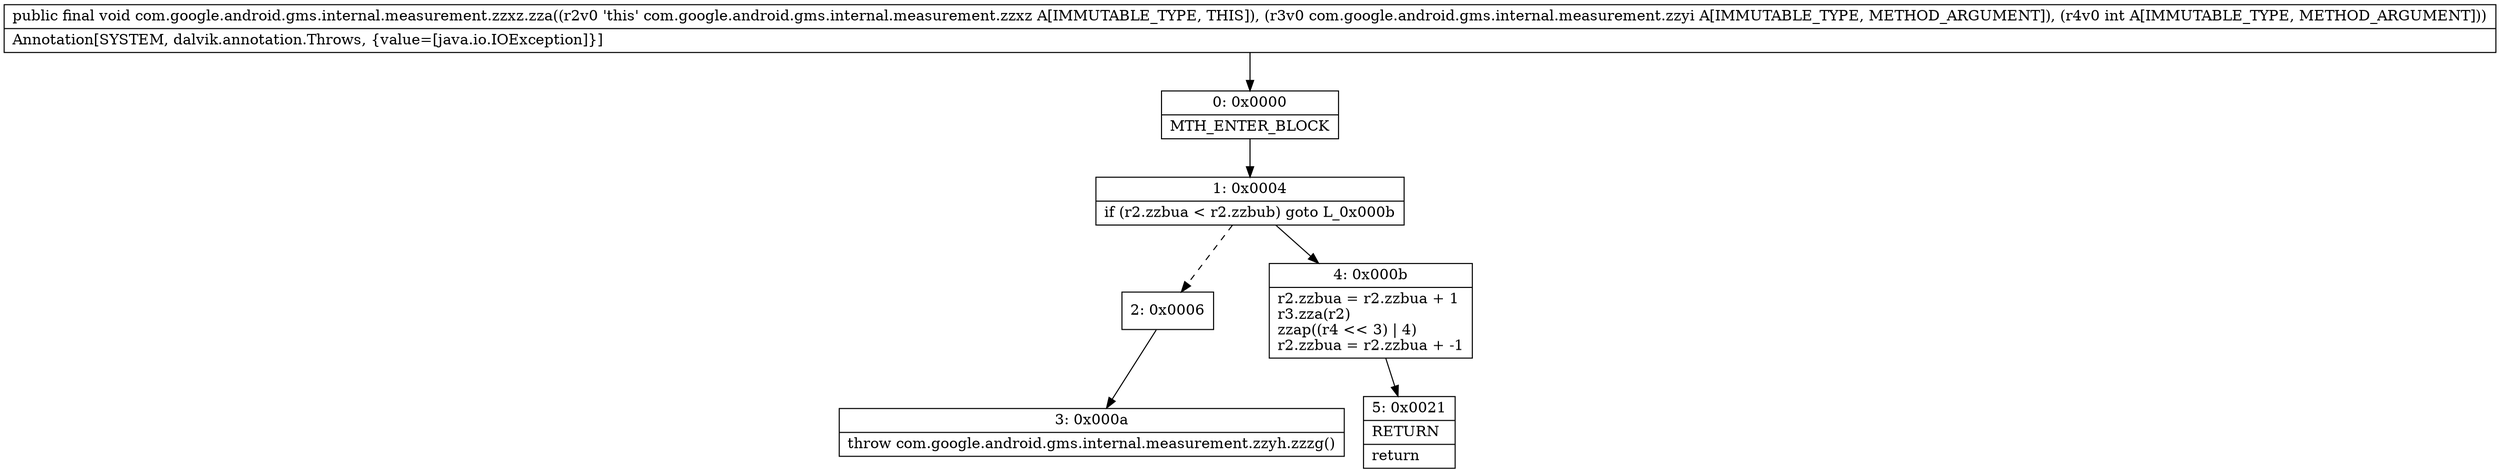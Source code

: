 digraph "CFG forcom.google.android.gms.internal.measurement.zzxz.zza(Lcom\/google\/android\/gms\/internal\/measurement\/zzyi;I)V" {
Node_0 [shape=record,label="{0\:\ 0x0000|MTH_ENTER_BLOCK\l}"];
Node_1 [shape=record,label="{1\:\ 0x0004|if (r2.zzbua \< r2.zzbub) goto L_0x000b\l}"];
Node_2 [shape=record,label="{2\:\ 0x0006}"];
Node_3 [shape=record,label="{3\:\ 0x000a|throw com.google.android.gms.internal.measurement.zzyh.zzzg()\l}"];
Node_4 [shape=record,label="{4\:\ 0x000b|r2.zzbua = r2.zzbua + 1\lr3.zza(r2)\lzzap((r4 \<\< 3) \| 4)\lr2.zzbua = r2.zzbua + \-1\l}"];
Node_5 [shape=record,label="{5\:\ 0x0021|RETURN\l|return\l}"];
MethodNode[shape=record,label="{public final void com.google.android.gms.internal.measurement.zzxz.zza((r2v0 'this' com.google.android.gms.internal.measurement.zzxz A[IMMUTABLE_TYPE, THIS]), (r3v0 com.google.android.gms.internal.measurement.zzyi A[IMMUTABLE_TYPE, METHOD_ARGUMENT]), (r4v0 int A[IMMUTABLE_TYPE, METHOD_ARGUMENT]))  | Annotation[SYSTEM, dalvik.annotation.Throws, \{value=[java.io.IOException]\}]\l}"];
MethodNode -> Node_0;
Node_0 -> Node_1;
Node_1 -> Node_2[style=dashed];
Node_1 -> Node_4;
Node_2 -> Node_3;
Node_4 -> Node_5;
}

